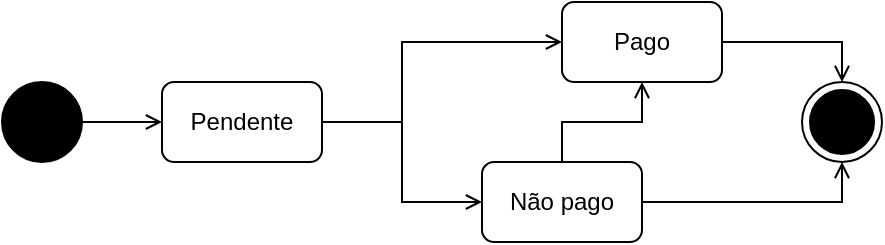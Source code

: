 <mxfile version="20.7.4" type="device"><diagram id="-By8yFR985-9bTE7efax" name="Page-1"><mxGraphModel dx="954" dy="657" grid="1" gridSize="10" guides="1" tooltips="1" connect="1" arrows="1" fold="1" page="1" pageScale="1" pageWidth="827" pageHeight="1169" math="0" shadow="0"><root><mxCell id="0"/><mxCell id="1" parent="0"/><mxCell id="OGG4NbKK4AWxEXbiciEM-1" style="edgeStyle=orthogonalEdgeStyle;rounded=0;orthogonalLoop=1;jettySize=auto;html=1;fontColor=default;endArrow=open;endFill=0;" edge="1" parent="1" source="OGG4NbKK4AWxEXbiciEM-2" target="OGG4NbKK4AWxEXbiciEM-5"><mxGeometry relative="1" as="geometry"/></mxCell><mxCell id="OGG4NbKK4AWxEXbiciEM-2" value="" style="ellipse;fillColor=strokeColor;" vertex="1" parent="1"><mxGeometry x="120" y="280" width="40" height="40" as="geometry"/></mxCell><mxCell id="OGG4NbKK4AWxEXbiciEM-3" style="edgeStyle=orthogonalEdgeStyle;rounded=0;orthogonalLoop=1;jettySize=auto;html=1;entryX=0;entryY=0.5;entryDx=0;entryDy=0;fontColor=default;endArrow=open;endFill=0;" edge="1" parent="1" source="OGG4NbKK4AWxEXbiciEM-5" target="OGG4NbKK4AWxEXbiciEM-8"><mxGeometry relative="1" as="geometry"/></mxCell><mxCell id="OGG4NbKK4AWxEXbiciEM-4" style="edgeStyle=orthogonalEdgeStyle;rounded=0;orthogonalLoop=1;jettySize=auto;html=1;entryX=0;entryY=0.5;entryDx=0;entryDy=0;fontSize=12;fontColor=default;endArrow=open;endFill=0;" edge="1" parent="1" source="OGG4NbKK4AWxEXbiciEM-5" target="OGG4NbKK4AWxEXbiciEM-12"><mxGeometry relative="1" as="geometry"><Array as="points"><mxPoint x="320" y="300"/><mxPoint x="320" y="260"/></Array></mxGeometry></mxCell><mxCell id="OGG4NbKK4AWxEXbiciEM-5" value="Pendente" style="whiteSpace=wrap;html=1;glass=0;rounded=1;" vertex="1" parent="1"><mxGeometry x="200" y="280" width="80" height="40" as="geometry"/></mxCell><mxCell id="OGG4NbKK4AWxEXbiciEM-7" style="edgeStyle=orthogonalEdgeStyle;rounded=0;orthogonalLoop=1;jettySize=auto;html=1;fontSize=8;fontColor=default;endArrow=open;endFill=0;exitX=1;exitY=0.5;exitDx=0;exitDy=0;entryX=0.5;entryY=1;entryDx=0;entryDy=0;" edge="1" parent="1" source="OGG4NbKK4AWxEXbiciEM-8" target="OGG4NbKK4AWxEXbiciEM-14"><mxGeometry relative="1" as="geometry"><mxPoint x="520" y="300" as="targetPoint"/><Array as="points"><mxPoint x="540" y="340"/></Array></mxGeometry></mxCell><mxCell id="OGG4NbKK4AWxEXbiciEM-16" style="edgeStyle=orthogonalEdgeStyle;rounded=0;orthogonalLoop=1;jettySize=auto;html=1;entryX=0.5;entryY=1;entryDx=0;entryDy=0;endArrow=open;endFill=0;" edge="1" parent="1" source="OGG4NbKK4AWxEXbiciEM-8" target="OGG4NbKK4AWxEXbiciEM-12"><mxGeometry relative="1" as="geometry"/></mxCell><mxCell id="OGG4NbKK4AWxEXbiciEM-8" value="Não pago" style="whiteSpace=wrap;html=1;fillColor=rgb(255, 255, 255);glass=0;rounded=1;strokeColor=#000000;fontColor=default;direction=east;" vertex="1" parent="1"><mxGeometry x="360" y="320" width="80" height="40" as="geometry"/></mxCell><mxCell id="OGG4NbKK4AWxEXbiciEM-11" style="edgeStyle=orthogonalEdgeStyle;rounded=0;orthogonalLoop=1;jettySize=auto;html=1;entryX=0.5;entryY=0;entryDx=0;entryDy=0;fontSize=8;fontColor=default;endArrow=open;endFill=0;" edge="1" parent="1" source="OGG4NbKK4AWxEXbiciEM-12" target="OGG4NbKK4AWxEXbiciEM-14"><mxGeometry relative="1" as="geometry"><mxPoint x="680" y="280" as="targetPoint"/></mxGeometry></mxCell><mxCell id="OGG4NbKK4AWxEXbiciEM-12" value="&lt;font style=&quot;font-size: 12px;&quot;&gt;Pago&lt;/font&gt;" style="whiteSpace=wrap;html=1;fillColor=rgb(255, 255, 255);glass=0;rounded=1;strokeColor=#000000;fontSize=8;fontColor=default;" vertex="1" parent="1"><mxGeometry x="400" y="240" width="80" height="40" as="geometry"/></mxCell><mxCell id="OGG4NbKK4AWxEXbiciEM-14" value="" style="ellipse;html=1;shape=endState;fillColor=strokeColor;rounded=1;glass=0;strokeColor=#000000;fontSize=8;fontColor=default;" vertex="1" parent="1"><mxGeometry x="520" y="280" width="40" height="40" as="geometry"/></mxCell></root></mxGraphModel></diagram></mxfile>